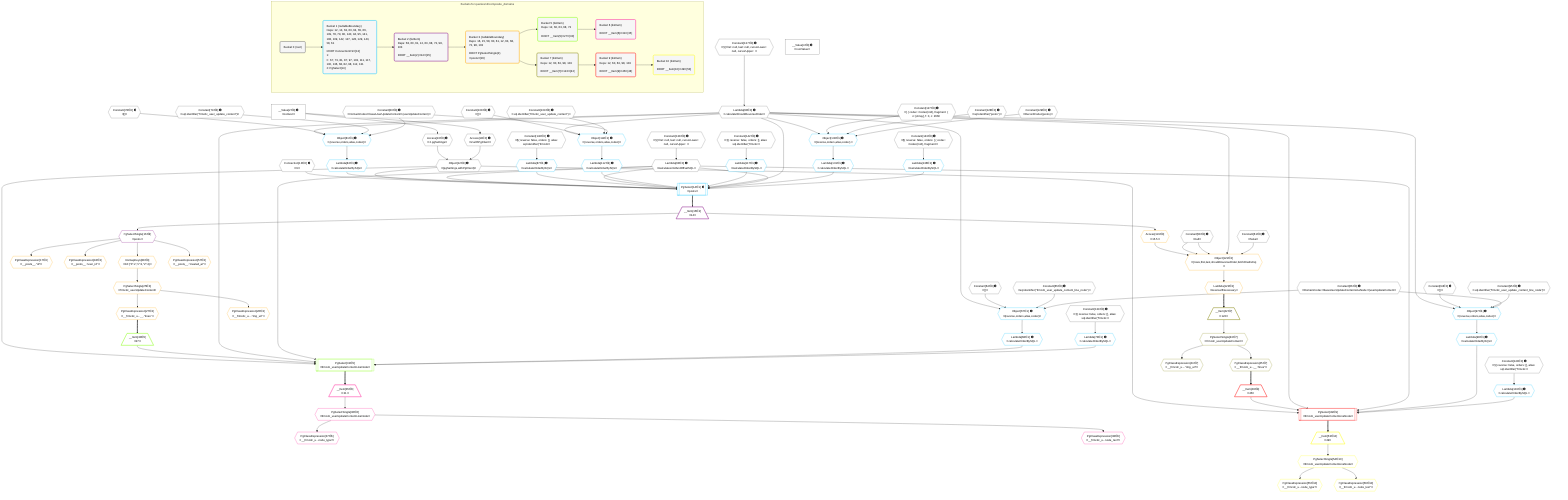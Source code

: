 %%{init: {'themeVariables': { 'fontSize': '12px'}}}%%
graph TD
    classDef path fill:#eee,stroke:#000,color:#000
    classDef plan fill:#fff,stroke-width:1px,color:#000
    classDef itemplan fill:#fff,stroke-width:2px,color:#000
    classDef unbatchedplan fill:#dff,stroke-width:1px,color:#000
    classDef sideeffectplan fill:#fcc,stroke-width:2px,color:#000
    classDef bucket fill:#f6f6f6,color:#000,stroke-width:2px,text-align:left


    %% plan dependencies
    Object12{{"Object[12∈0] ➊<br />ᐸ{pgSettings,withPgClient}ᐳ"}}:::plan
    Access10{{"Access[10∈0] ➊<br />ᐸ2.pgSettingsᐳ"}}:::plan
    Access11{{"Access[11∈0] ➊<br />ᐸ2.withPgClientᐳ"}}:::plan
    Access10 & Access11 --> Object12
    __Value2["__Value[2∈0] ➊<br />ᐸcontextᐳ"]:::plan
    __Value2 --> Access10
    __Value2 --> Access11
    Lambda60{{"Lambda[60∈0] ➊<br />ᐸcalculateShouldReverseOrderᐳ"}}:::plan
    Constant137{{"Constant[137∈0] ➊<br />ᐸ§{ first: null, last: null, cursorLower: null, cursorUpper: ᐳ"}}:::plan
    Constant137 --> Lambda60
    Lambda63{{"Lambda[63∈0] ➊<br />ᐸcalculateLimitAndOffsetSQLᐳ"}}:::plan
    Constant138{{"Constant[138∈0] ➊<br />ᐸ§{ first: null, last: null, cursorLower: null, cursorUpper: ᐳ"}}:::plan
    Constant138 --> Lambda63
    __Value4["__Value[4∈0] ➊<br />ᐸrootValueᐳ"]:::plan
    Connection13{{"Connection[13∈0] ➊<br />ᐸ9ᐳ"}}:::plan
    Constant58{{"Constant[58∈0] ➊<br />ᐸnullᐳ"}}:::plan
    Constant61{{"Constant[61∈0] ➊<br />ᐸfalseᐳ"}}:::plan
    Constant64{{"Constant[64∈0] ➊<br />ᐸ[]ᐳ"}}:::plan
    Constant65{{"Constant[65∈0] ➊<br />ᐸsql.identifier(”frmcdc_user_update_content_line_node”)ᐳ"}}:::plan
    Constant66{{"Constant[66∈0] ➊<br />ᐸDomainCodecᐸbaseUserUpdateContentLineNodeᐳ(userUpdateContentᐳ"}}:::plan
    Constant78{{"Constant[78∈0] ➊<br />ᐸ[]ᐳ"}}:::plan
    Constant79{{"Constant[79∈0] ➊<br />ᐸsql.identifier(”frmcdc_user_update_content”)ᐳ"}}:::plan
    Constant80{{"Constant[80∈0] ➊<br />ᐸDomainCodecᐸbaseUserUpdateContentᐳ(userUpdateContent)ᐳ"}}:::plan
    Constant94{{"Constant[94∈0] ➊<br />ᐸ[]ᐳ"}}:::plan
    Constant95{{"Constant[95∈0] ➊<br />ᐸsql.identifier(”frmcdc_user_update_content_line_node”)ᐳ"}}:::plan
    Constant108{{"Constant[108∈0] ➊<br />ᐸ[]ᐳ"}}:::plan
    Constant109{{"Constant[109∈0] ➊<br />ᐸsql.identifier(”frmcdc_user_update_content”)ᐳ"}}:::plan
    Constant127{{"Constant[127∈0] ➊<br />ᐸ[ { codec: Codec(int4), fragment: { n: [Array], f: 0, c: 266ᐳ"}}:::plan
    Constant128{{"Constant[128∈0] ➊<br />ᐸsql.identifier(”posts”)ᐳ"}}:::plan
    Constant129{{"Constant[129∈0] ➊<br />ᐸRecordCodec(posts)ᐳ"}}:::plan
    Constant139{{"Constant[139∈0] ➊<br />ᐸ§{ reverse: false, orders: [], alias: sql.identifier(”frmcdcᐳ"}}:::plan
    Constant140{{"Constant[140∈0] ➊<br />ᐸ§{ reverse: false, orders: [], alias: sql.identifier(”frmcdcᐳ"}}:::plan
    Constant141{{"Constant[141∈0] ➊<br />ᐸ§{ reverse: false, orders: [], alias: sql.identifier(”frmcdcᐳ"}}:::plan
    Constant142{{"Constant[142∈0] ➊<br />ᐸ§{ reverse: false, orders: [], alias: sql.identifier(”frmcdcᐳ"}}:::plan
    Constant143{{"Constant[143∈0] ➊<br />ᐸ§{ reverse: false, orders: [ { codec: Codec(int4), fragment:ᐳ"}}:::plan
    PgSelect14[["PgSelect[14∈1] ➊<br />ᐸpostsᐳ"]]:::plan
    Lambda82{{"Lambda[82∈1] ➊<br />ᐸcalculateOrderBySQLᐳ"}}:::plan
    Lambda87{{"Lambda[87∈1] ➊<br />ᐸcalculateOrderBySQLᐳ"}}:::plan
    Lambda112{{"Lambda[112∈1] ➊<br />ᐸcalculateOrderBySQLᐳ"}}:::plan
    Lambda117{{"Lambda[117∈1] ➊<br />ᐸcalculateOrderBySQLᐳ"}}:::plan
    Lambda131{{"Lambda[131∈1] ➊<br />ᐸcalculateOrderBySQLᐳ"}}:::plan
    Lambda136{{"Lambda[136∈1] ➊<br />ᐸcalculateOrderBySQLᐳ"}}:::plan
    Object12 & Connection13 & Lambda63 & Lambda82 & Lambda87 & Lambda63 & Lambda112 & Lambda117 & Lambda60 & Lambda63 & Lambda131 & Lambda136 --> PgSelect14
    Object67{{"Object[67∈1] ➊<br />ᐸ{reverse,orders,alias,codec}ᐳ"}}:::plan
    Lambda60 & Constant64 & Constant65 & Constant66 --> Object67
    Object81{{"Object[81∈1] ➊<br />ᐸ{reverse,orders,alias,codec}ᐳ"}}:::plan
    Lambda60 & Constant78 & Constant79 & Constant80 --> Object81
    Object97{{"Object[97∈1] ➊<br />ᐸ{reverse,orders,alias,codec}ᐳ"}}:::plan
    Lambda60 & Constant94 & Constant95 & Constant66 --> Object97
    Object111{{"Object[111∈1] ➊<br />ᐸ{reverse,orders,alias,codec}ᐳ"}}:::plan
    Lambda60 & Constant108 & Constant109 & Constant80 --> Object111
    Object130{{"Object[130∈1] ➊<br />ᐸ{reverse,orders,alias,codec}ᐳ"}}:::plan
    Lambda60 & Constant127 & Constant128 & Constant129 --> Object130
    Lambda68{{"Lambda[68∈1] ➊<br />ᐸcalculateOrderBySQLᐳ"}}:::plan
    Object67 --> Lambda68
    Lambda73{{"Lambda[73∈1] ➊<br />ᐸcalculateOrderBySQLᐳ"}}:::plan
    Constant139 --> Lambda73
    Object81 --> Lambda82
    Constant140 --> Lambda87
    Lambda98{{"Lambda[98∈1] ➊<br />ᐸcalculateOrderBySQLᐳ"}}:::plan
    Object97 --> Lambda98
    Lambda103{{"Lambda[103∈1] ➊<br />ᐸcalculateOrderBySQLᐳ"}}:::plan
    Constant141 --> Lambda103
    Object111 --> Lambda112
    Constant142 --> Lambda117
    Object130 --> Lambda131
    Constant143 --> Lambda136
    __Item15[/"__Item[15∈2]<br />ᐸ14ᐳ"\]:::itemplan
    PgSelect14 ==> __Item15
    PgSelectSingle16{{"PgSelectSingle[16∈2]<br />ᐸpostsᐳ"}}:::plan
    __Item15 --> PgSelectSingle16
    Object121{{"Object[121∈3]<br />ᐸ{rows,first,last,shouldReverseOrder,fetchOneExtra}ᐳ"}}:::plan
    Access119{{"Access[119∈3]<br />ᐸ15.5ᐳ"}}:::plan
    Access119 & Constant58 & Constant58 & Lambda60 & Constant61 --> Object121
    PgClassExpression17{{"PgClassExpression[17∈3]<br />ᐸ__posts__.”id”ᐳ"}}:::plan
    PgSelectSingle16 --> PgClassExpression17
    PgClassExpression18{{"PgClassExpression[18∈3]<br />ᐸ__posts__.”user_id”ᐳ"}}:::plan
    PgSelectSingle16 --> PgClassExpression18
    PgSelectSingle25{{"PgSelectSingle[25∈3]<br />ᐸfrmcdc_userUpdateContentᐳ"}}:::plan
    RemapKeys88{{"RemapKeys[88∈3]<br />ᐸ16:{”0”:2,”1”:3,”2”:4}ᐳ"}}:::plan
    RemapKeys88 --> PgSelectSingle25
    PgClassExpression26{{"PgClassExpression[26∈3]<br />ᐸ__frmcdc_u....”img_url”ᐳ"}}:::plan
    PgSelectSingle25 --> PgClassExpression26
    PgClassExpression27{{"PgClassExpression[27∈3]<br />ᐸ__frmcdc_u...__.”lines”ᐳ"}}:::plan
    PgSelectSingle25 --> PgClassExpression27
    PgClassExpression57{{"PgClassExpression[57∈3]<br />ᐸ__posts__.”created_at”ᐳ"}}:::plan
    PgSelectSingle16 --> PgClassExpression57
    PgSelectSingle16 --> RemapKeys88
    __Item15 --> Access119
    Lambda122{{"Lambda[122∈3]<br />ᐸreverseIfNecessaryᐳ"}}:::plan
    Object121 --> Lambda122
    PgSelect31[["PgSelect[31∈5]<br />ᐸfrmcdc_userUpdateContentLineNodeᐳ"]]:::plan
    __Item30[/"__Item[30∈5]<br />ᐸ27ᐳ"\]:::itemplan
    Object12 & __Item30 & Lambda60 & Lambda63 & Lambda68 & Lambda73 --> PgSelect31
    PgClassExpression27 ==> __Item30
    __Item35[/"__Item[35∈6]<br />ᐸ31ᐳ"\]:::itemplan
    PgSelect31 ==> __Item35
    PgSelectSingle36{{"PgSelectSingle[36∈6]<br />ᐸfrmcdc_userUpdateContentLineNodeᐳ"}}:::plan
    __Item35 --> PgSelectSingle36
    PgClassExpression37{{"PgClassExpression[37∈6]<br />ᐸ__frmcdc_u...node_type”ᐳ"}}:::plan
    PgSelectSingle36 --> PgClassExpression37
    PgClassExpression38{{"PgClassExpression[38∈6]<br />ᐸ__frmcdc_u...node_text”ᐳ"}}:::plan
    PgSelectSingle36 --> PgClassExpression38
    __Item42[/"__Item[42∈7]<br />ᐸ122ᐳ"\]:::itemplan
    Lambda122 ==> __Item42
    PgSelectSingle43{{"PgSelectSingle[43∈7]<br />ᐸfrmcdc_userUpdateContentᐳ"}}:::plan
    __Item42 --> PgSelectSingle43
    PgClassExpression44{{"PgClassExpression[44∈7]<br />ᐸ__frmcdc_u....”img_url”ᐳ"}}:::plan
    PgSelectSingle43 --> PgClassExpression44
    PgClassExpression45{{"PgClassExpression[45∈7]<br />ᐸ__frmcdc_u...__.”lines”ᐳ"}}:::plan
    PgSelectSingle43 --> PgClassExpression45
    PgSelect49[["PgSelect[49∈9]<br />ᐸfrmcdc_userUpdateContentLineNodeᐳ"]]:::plan
    __Item48[/"__Item[48∈9]<br />ᐸ45ᐳ"\]:::itemplan
    Object12 & __Item48 & Lambda60 & Lambda63 & Lambda98 & Lambda103 --> PgSelect49
    PgClassExpression45 ==> __Item48
    __Item53[/"__Item[53∈10]<br />ᐸ49ᐳ"\]:::itemplan
    PgSelect49 ==> __Item53
    PgSelectSingle54{{"PgSelectSingle[54∈10]<br />ᐸfrmcdc_userUpdateContentLineNodeᐳ"}}:::plan
    __Item53 --> PgSelectSingle54
    PgClassExpression55{{"PgClassExpression[55∈10]<br />ᐸ__frmcdc_u...node_type”ᐳ"}}:::plan
    PgSelectSingle54 --> PgClassExpression55
    PgClassExpression56{{"PgClassExpression[56∈10]<br />ᐸ__frmcdc_u...node_text”ᐳ"}}:::plan
    PgSelectSingle54 --> PgClassExpression56

    %% define steps

    subgraph "Buckets for queries/v4/composite_domains"
    Bucket0("Bucket 0 (root)"):::bucket
    classDef bucket0 stroke:#696969
    class Bucket0,__Value2,__Value4,Access10,Access11,Object12,Connection13,Constant58,Lambda60,Constant61,Lambda63,Constant64,Constant65,Constant66,Constant78,Constant79,Constant80,Constant94,Constant95,Constant108,Constant109,Constant127,Constant128,Constant129,Constant137,Constant138,Constant139,Constant140,Constant141,Constant142,Constant143 bucket0
    Bucket1("Bucket 1 (nullableBoundary)<br />Deps: 12, 13, 63, 60, 64, 65, 66, 139, 78, 79, 80, 140, 94, 95, 141, 108, 109, 142, 127, 128, 129, 143, 58, 61<br /><br />ROOT Connectionᐸ9ᐳ[13]<br />1: <br />ᐳ: 67, 73, 81, 87, 97, 103, 111, 117, 130, 136, 68, 82, 98, 112, 131<br />2: PgSelect[14]"):::bucket
    classDef bucket1 stroke:#00bfff
    class Bucket1,PgSelect14,Object67,Lambda68,Lambda73,Object81,Lambda82,Lambda87,Object97,Lambda98,Lambda103,Object111,Lambda112,Lambda117,Object130,Lambda131,Lambda136 bucket1
    Bucket2("Bucket 2 (listItem)<br />Deps: 58, 60, 61, 12, 63, 68, 73, 98, 103<br /><br />ROOT __Item{2}ᐸ14ᐳ[15]"):::bucket
    classDef bucket2 stroke:#7f007f
    class Bucket2,__Item15,PgSelectSingle16 bucket2
    Bucket3("Bucket 3 (nullableBoundary)<br />Deps: 16, 15, 58, 60, 61, 12, 63, 68, 73, 98, 103<br /><br />ROOT PgSelectSingle{2}ᐸpostsᐳ[16]"):::bucket
    classDef bucket3 stroke:#ffa500
    class Bucket3,PgClassExpression17,PgClassExpression18,PgSelectSingle25,PgClassExpression26,PgClassExpression27,PgClassExpression57,RemapKeys88,Access119,Object121,Lambda122 bucket3
    Bucket5("Bucket 5 (listItem)<br />Deps: 12, 60, 63, 68, 73<br /><br />ROOT __Item{5}ᐸ27ᐳ[30]"):::bucket
    classDef bucket5 stroke:#7fff00
    class Bucket5,__Item30,PgSelect31 bucket5
    Bucket6("Bucket 6 (listItem)<br /><br />ROOT __Item{6}ᐸ31ᐳ[35]"):::bucket
    classDef bucket6 stroke:#ff1493
    class Bucket6,__Item35,PgSelectSingle36,PgClassExpression37,PgClassExpression38 bucket6
    Bucket7("Bucket 7 (listItem)<br />Deps: 12, 60, 63, 98, 103<br /><br />ROOT __Item{7}ᐸ122ᐳ[42]"):::bucket
    classDef bucket7 stroke:#808000
    class Bucket7,__Item42,PgSelectSingle43,PgClassExpression44,PgClassExpression45 bucket7
    Bucket9("Bucket 9 (listItem)<br />Deps: 12, 60, 63, 98, 103<br /><br />ROOT __Item{9}ᐸ45ᐳ[48]"):::bucket
    classDef bucket9 stroke:#ff0000
    class Bucket9,__Item48,PgSelect49 bucket9
    Bucket10("Bucket 10 (listItem)<br /><br />ROOT __Item{10}ᐸ49ᐳ[53]"):::bucket
    classDef bucket10 stroke:#ffff00
    class Bucket10,__Item53,PgSelectSingle54,PgClassExpression55,PgClassExpression56 bucket10
    Bucket0 --> Bucket1
    Bucket1 --> Bucket2
    Bucket2 --> Bucket3
    Bucket3 --> Bucket5 & Bucket7
    Bucket5 --> Bucket6
    Bucket7 --> Bucket9
    Bucket9 --> Bucket10
    end